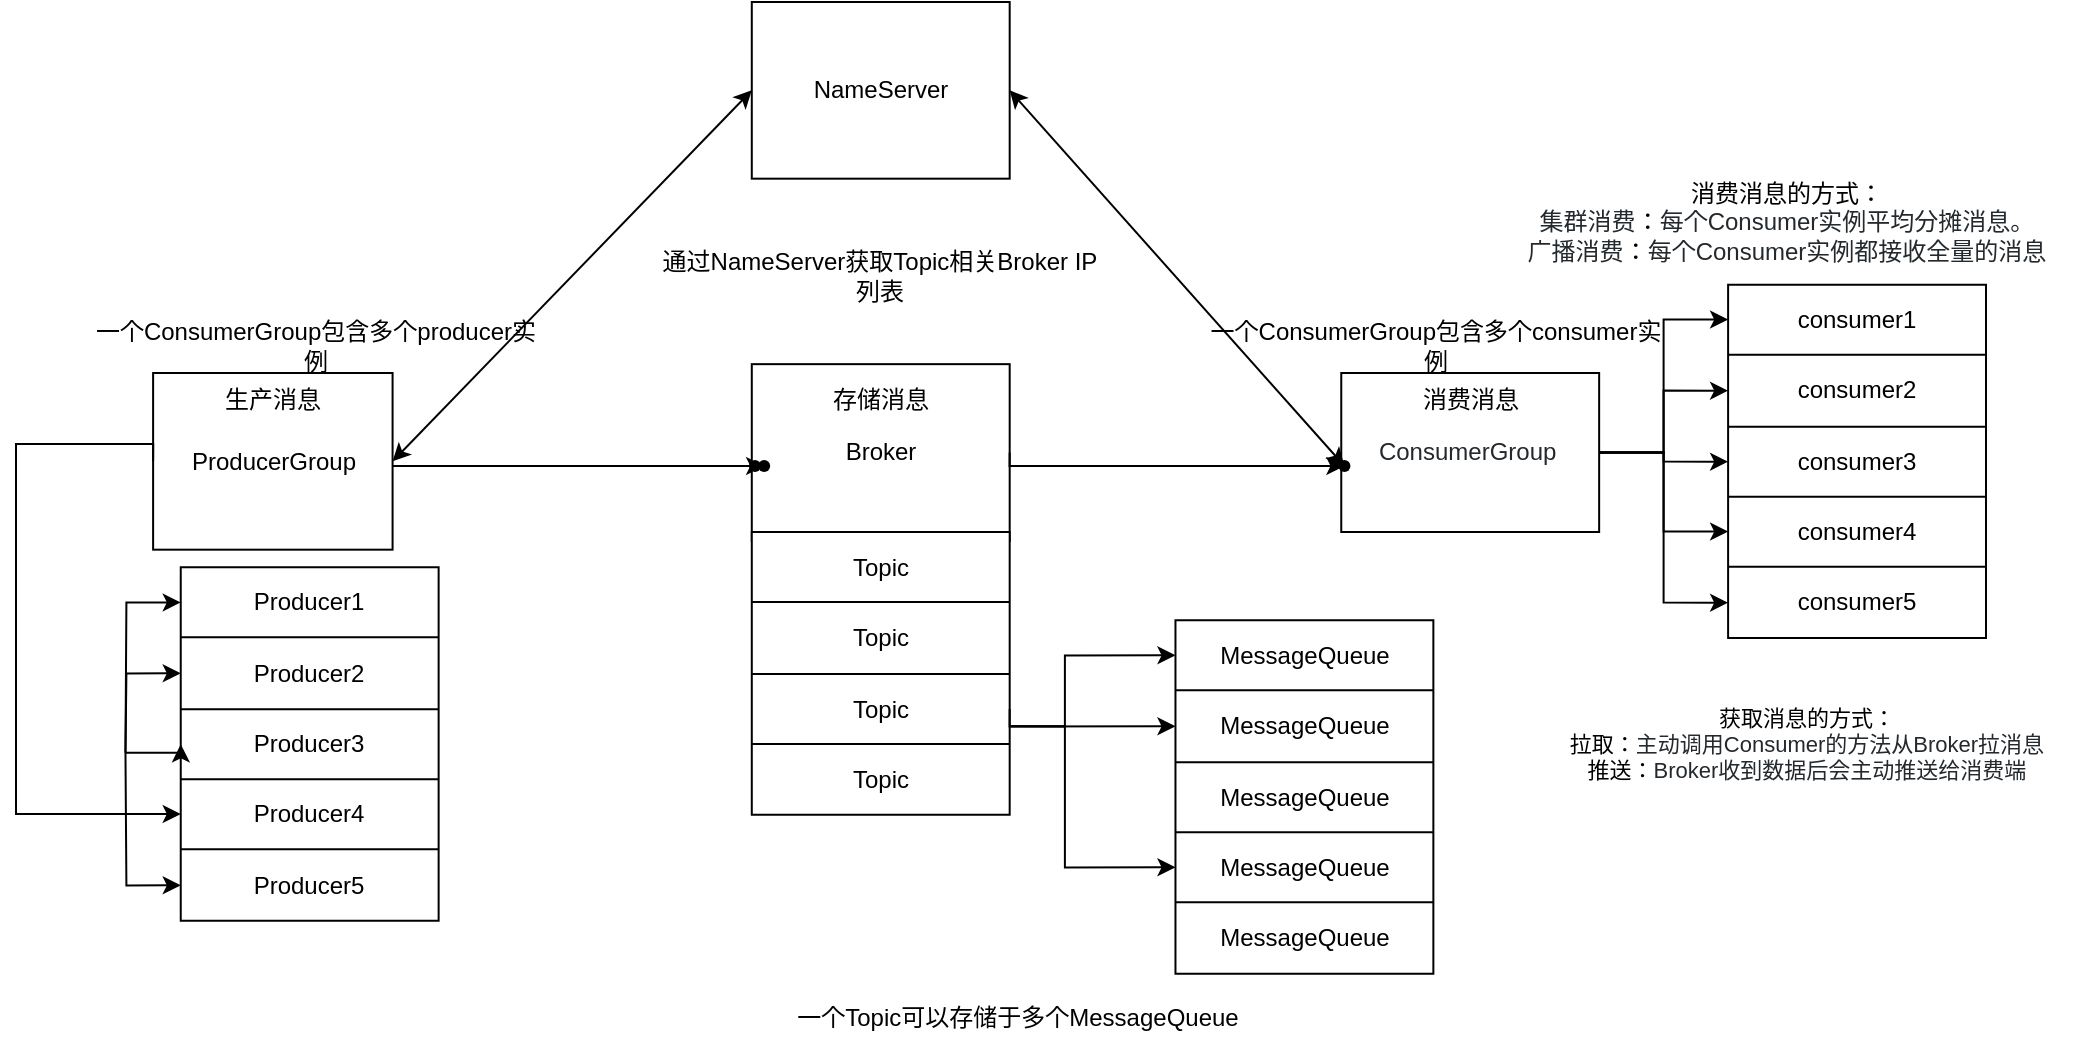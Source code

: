 <mxfile version="14.8.3" type="github">
  <diagram id="I4QX_Wi00SEaCnopN8A2" name="第 1 页">
    <mxGraphModel dx="1038" dy="492" grid="1" gridSize="10" guides="1" tooltips="1" connect="1" arrows="1" fold="1" page="1" pageScale="1" pageWidth="1200" pageHeight="1920" math="0" shadow="0">
      <root>
        <mxCell id="0" />
        <mxCell id="1" parent="0" />
        <mxCell id="4vib8y3hYMlXYEkq_KwY-170" value="" style="edgeStyle=orthogonalEdgeStyle;rounded=0;orthogonalLoop=1;jettySize=auto;html=1;fontSize=12;entryX=0.453;entryY=0.535;entryDx=0;entryDy=0;entryPerimeter=0;" edge="1" parent="1" source="4vib8y3hYMlXYEkq_KwY-1" target="4vib8y3hYMlXYEkq_KwY-169">
          <mxGeometry relative="1" as="geometry">
            <Array as="points">
              <mxPoint x="360" y="312" />
              <mxPoint x="360" y="312" />
            </Array>
          </mxGeometry>
        </mxCell>
        <mxCell id="4vib8y3hYMlXYEkq_KwY-1" value="ProducerGroup" style="rounded=0;whiteSpace=wrap;html=1;fontSize=12;" vertex="1" parent="1">
          <mxGeometry x="193.557" y="265.5" width="119.737" height="88.333" as="geometry" />
        </mxCell>
        <mxCell id="4vib8y3hYMlXYEkq_KwY-2" value="Broker" style="rounded=0;whiteSpace=wrap;html=1;fontSize=12;" vertex="1" parent="1">
          <mxGeometry x="492.895" y="261.08" width="128.947" height="88.333" as="geometry" />
        </mxCell>
        <mxCell id="4vib8y3hYMlXYEkq_KwY-3" value="&lt;span style=&quot;color: rgb(36, 41, 46); font-size: 12px; background-color: rgb(255, 255, 255);&quot;&gt;ConsumerGroup&amp;nbsp;&lt;/span&gt;" style="rounded=0;whiteSpace=wrap;html=1;fontSize=12;" vertex="1" parent="1">
          <mxGeometry x="787.632" y="265.5" width="128.947" height="79.5" as="geometry" />
        </mxCell>
        <mxCell id="4vib8y3hYMlXYEkq_KwY-4" value="" style="shape=table;html=1;whiteSpace=wrap;startSize=0;container=1;collapsible=0;childLayout=tableLayout;fontSize=12;" vertex="1" parent="1">
          <mxGeometry x="492.895" y="345.003" width="128.947" height="141.333" as="geometry" />
        </mxCell>
        <mxCell id="4vib8y3hYMlXYEkq_KwY-5" value="" style="shape=partialRectangle;html=1;whiteSpace=wrap;collapsible=0;dropTarget=0;pointerEvents=0;fillColor=none;top=0;left=0;bottom=0;right=0;points=[[0,0.5],[1,0.5]];portConstraint=eastwest;fontSize=12;" vertex="1" parent="4vib8y3hYMlXYEkq_KwY-4">
          <mxGeometry width="128.947" height="35" as="geometry" />
        </mxCell>
        <mxCell id="4vib8y3hYMlXYEkq_KwY-6" value="Topic" style="shape=partialRectangle;html=1;whiteSpace=wrap;connectable=0;fillColor=none;top=0;left=0;bottom=0;right=0;overflow=hidden;fontSize=12;" vertex="1" parent="4vib8y3hYMlXYEkq_KwY-5">
          <mxGeometry width="129" height="35" as="geometry" />
        </mxCell>
        <mxCell id="4vib8y3hYMlXYEkq_KwY-18" style="shape=partialRectangle;html=1;whiteSpace=wrap;collapsible=0;dropTarget=0;pointerEvents=0;fillColor=none;top=0;left=0;bottom=0;right=0;points=[[0,0.5],[1,0.5]];portConstraint=eastwest;fontSize=12;" vertex="1" parent="4vib8y3hYMlXYEkq_KwY-4">
          <mxGeometry y="35" width="128.947" height="36" as="geometry" />
        </mxCell>
        <mxCell id="4vib8y3hYMlXYEkq_KwY-19" value="&lt;span style=&quot;font-size: 12px;&quot;&gt;Topic&lt;/span&gt;" style="shape=partialRectangle;html=1;whiteSpace=wrap;connectable=0;fillColor=none;top=0;left=0;bottom=0;right=0;overflow=hidden;fontSize=12;" vertex="1" parent="4vib8y3hYMlXYEkq_KwY-18">
          <mxGeometry width="129" height="36" as="geometry" />
        </mxCell>
        <mxCell id="4vib8y3hYMlXYEkq_KwY-9" value="" style="shape=partialRectangle;html=1;whiteSpace=wrap;collapsible=0;dropTarget=0;pointerEvents=0;fillColor=none;top=0;left=0;bottom=0;right=0;points=[[0,0.5],[1,0.5]];portConstraint=eastwest;fontSize=12;" vertex="1" parent="4vib8y3hYMlXYEkq_KwY-4">
          <mxGeometry y="71" width="128.947" height="35" as="geometry" />
        </mxCell>
        <mxCell id="4vib8y3hYMlXYEkq_KwY-10" value="&lt;span style=&quot;font-size: 12px;&quot;&gt;Topic&lt;/span&gt;" style="shape=partialRectangle;html=1;whiteSpace=wrap;connectable=0;fillColor=none;top=0;left=0;bottom=0;right=0;overflow=hidden;fontSize=12;" vertex="1" parent="4vib8y3hYMlXYEkq_KwY-9">
          <mxGeometry width="129" height="35" as="geometry" />
        </mxCell>
        <mxCell id="4vib8y3hYMlXYEkq_KwY-13" value="" style="shape=partialRectangle;html=1;whiteSpace=wrap;collapsible=0;dropTarget=0;pointerEvents=0;fillColor=none;top=0;left=0;bottom=0;right=0;points=[[0,0.5],[1,0.5]];portConstraint=eastwest;fontSize=12;" vertex="1" parent="4vib8y3hYMlXYEkq_KwY-4">
          <mxGeometry y="106" width="128.947" height="35" as="geometry" />
        </mxCell>
        <mxCell id="4vib8y3hYMlXYEkq_KwY-14" value="&lt;span style=&quot;font-size: 12px;&quot;&gt;Topic&lt;/span&gt;" style="shape=partialRectangle;html=1;whiteSpace=wrap;connectable=0;fillColor=none;top=0;left=0;bottom=0;right=0;overflow=hidden;fontSize=12;" vertex="1" parent="4vib8y3hYMlXYEkq_KwY-13">
          <mxGeometry width="129" height="35" as="geometry" />
        </mxCell>
        <mxCell id="4vib8y3hYMlXYEkq_KwY-20" value="" style="shape=table;html=1;whiteSpace=wrap;startSize=0;container=1;collapsible=0;childLayout=tableLayout;fontSize=12;" vertex="1" parent="1">
          <mxGeometry x="704.737" y="389.167" width="128.947" height="176.667" as="geometry" />
        </mxCell>
        <mxCell id="4vib8y3hYMlXYEkq_KwY-21" value="" style="shape=partialRectangle;html=1;whiteSpace=wrap;collapsible=0;dropTarget=0;pointerEvents=0;fillColor=none;top=0;left=0;bottom=0;right=0;points=[[0,0.5],[1,0.5]];portConstraint=eastwest;fontSize=12;" vertex="1" parent="4vib8y3hYMlXYEkq_KwY-20">
          <mxGeometry width="128.947" height="35" as="geometry" />
        </mxCell>
        <mxCell id="4vib8y3hYMlXYEkq_KwY-22" value="MessageQueue" style="shape=partialRectangle;html=1;whiteSpace=wrap;connectable=0;fillColor=none;top=0;left=0;bottom=0;right=0;overflow=hidden;fontSize=12;" vertex="1" parent="4vib8y3hYMlXYEkq_KwY-21">
          <mxGeometry width="129" height="35" as="geometry" />
        </mxCell>
        <mxCell id="4vib8y3hYMlXYEkq_KwY-25" value="" style="shape=partialRectangle;html=1;whiteSpace=wrap;collapsible=0;dropTarget=0;pointerEvents=0;fillColor=none;top=0;left=0;bottom=0;right=0;points=[[0,0.5],[1,0.5]];portConstraint=eastwest;fontSize=12;" vertex="1" parent="4vib8y3hYMlXYEkq_KwY-20">
          <mxGeometry y="35" width="128.947" height="36" as="geometry" />
        </mxCell>
        <mxCell id="4vib8y3hYMlXYEkq_KwY-26" value="&lt;span style=&quot;font-size: 12px;&quot;&gt;MessageQueue&lt;/span&gt;" style="shape=partialRectangle;html=1;whiteSpace=wrap;connectable=0;fillColor=none;top=0;left=0;bottom=0;right=0;overflow=hidden;fontSize=12;" vertex="1" parent="4vib8y3hYMlXYEkq_KwY-25">
          <mxGeometry width="129" height="36" as="geometry" />
        </mxCell>
        <mxCell id="4vib8y3hYMlXYEkq_KwY-29" value="" style="shape=partialRectangle;html=1;whiteSpace=wrap;collapsible=0;dropTarget=0;pointerEvents=0;fillColor=none;top=0;left=0;bottom=0;right=0;points=[[0,0.5],[1,0.5]];portConstraint=eastwest;fontSize=12;" vertex="1" parent="4vib8y3hYMlXYEkq_KwY-20">
          <mxGeometry y="71" width="128.947" height="35" as="geometry" />
        </mxCell>
        <mxCell id="4vib8y3hYMlXYEkq_KwY-30" value="&lt;span style=&quot;font-size: 12px;&quot;&gt;MessageQueue&lt;/span&gt;" style="shape=partialRectangle;html=1;whiteSpace=wrap;connectable=0;fillColor=none;top=0;left=0;bottom=0;right=0;overflow=hidden;fontSize=12;" vertex="1" parent="4vib8y3hYMlXYEkq_KwY-29">
          <mxGeometry width="129" height="35" as="geometry" />
        </mxCell>
        <mxCell id="4vib8y3hYMlXYEkq_KwY-39" style="shape=partialRectangle;html=1;whiteSpace=wrap;collapsible=0;dropTarget=0;pointerEvents=0;fillColor=none;top=0;left=0;bottom=0;right=0;points=[[0,0.5],[1,0.5]];portConstraint=eastwest;fontSize=12;" vertex="1" parent="4vib8y3hYMlXYEkq_KwY-20">
          <mxGeometry y="106" width="128.947" height="35" as="geometry" />
        </mxCell>
        <mxCell id="4vib8y3hYMlXYEkq_KwY-40" value="&lt;span style=&quot;font-size: 12px;&quot;&gt;MessageQueue&lt;/span&gt;" style="shape=partialRectangle;html=1;whiteSpace=wrap;connectable=0;fillColor=none;top=0;left=0;bottom=0;right=0;overflow=hidden;fontSize=12;" vertex="1" parent="4vib8y3hYMlXYEkq_KwY-39">
          <mxGeometry width="129" height="35" as="geometry" />
        </mxCell>
        <mxCell id="4vib8y3hYMlXYEkq_KwY-41" style="shape=partialRectangle;html=1;whiteSpace=wrap;collapsible=0;dropTarget=0;pointerEvents=0;fillColor=none;top=0;left=0;bottom=0;right=0;points=[[0,0.5],[1,0.5]];portConstraint=eastwest;fontSize=12;" vertex="1" parent="4vib8y3hYMlXYEkq_KwY-20">
          <mxGeometry y="141" width="128.947" height="36" as="geometry" />
        </mxCell>
        <mxCell id="4vib8y3hYMlXYEkq_KwY-42" value="&lt;span style=&quot;font-size: 12px;&quot;&gt;MessageQueue&lt;/span&gt;" style="shape=partialRectangle;html=1;whiteSpace=wrap;connectable=0;fillColor=none;top=0;left=0;bottom=0;right=0;overflow=hidden;fontSize=12;" vertex="1" parent="4vib8y3hYMlXYEkq_KwY-41">
          <mxGeometry width="129" height="36" as="geometry" />
        </mxCell>
        <mxCell id="4vib8y3hYMlXYEkq_KwY-36" value="" style="edgeStyle=orthogonalEdgeStyle;rounded=0;orthogonalLoop=1;jettySize=auto;html=1;entryX=0;entryY=0.5;entryDx=0;entryDy=0;fontSize=12;" edge="1" parent="1" source="4vib8y3hYMlXYEkq_KwY-9" target="4vib8y3hYMlXYEkq_KwY-39">
          <mxGeometry x="60" y="80" as="geometry">
            <Array as="points">
              <mxPoint x="649.474" y="442.167" />
              <mxPoint x="649.474" y="512.833" />
            </Array>
          </mxGeometry>
        </mxCell>
        <mxCell id="4vib8y3hYMlXYEkq_KwY-37" value="" style="edgeStyle=orthogonalEdgeStyle;rounded=0;orthogonalLoop=1;jettySize=auto;html=1;exitX=1;exitY=0.5;exitDx=0;exitDy=0;entryX=0;entryY=0.5;entryDx=0;entryDy=0;fontSize=12;" edge="1" parent="1" source="4vib8y3hYMlXYEkq_KwY-9" target="4vib8y3hYMlXYEkq_KwY-25">
          <mxGeometry x="60" y="80" as="geometry">
            <mxPoint x="631.053" y="451" as="sourcePoint" />
            <mxPoint x="713.947" y="486.333" as="targetPoint" />
            <Array as="points">
              <mxPoint x="622" y="442" />
            </Array>
          </mxGeometry>
        </mxCell>
        <mxCell id="4vib8y3hYMlXYEkq_KwY-38" value="" style="edgeStyle=orthogonalEdgeStyle;rounded=0;orthogonalLoop=1;jettySize=auto;html=1;entryX=0;entryY=0.5;entryDx=0;entryDy=0;fontSize=12;" edge="1" parent="1" target="4vib8y3hYMlXYEkq_KwY-21">
          <mxGeometry x="60" y="80" as="geometry">
            <mxPoint x="621.842" y="442.167" as="sourcePoint" />
            <mxPoint x="713.947" y="451" as="targetPoint" />
            <Array as="points">
              <mxPoint x="649.474" y="442.167" />
              <mxPoint x="649.474" y="406.833" />
            </Array>
          </mxGeometry>
        </mxCell>
        <mxCell id="4vib8y3hYMlXYEkq_KwY-47" value="" style="shape=waypoint;size=6;pointerEvents=1;points=[];fillColor=#ffffff;resizable=0;rotatable=0;perimeter=centerPerimeter;snapToPoint=1;rounded=0;fontSize=12;" vertex="1" parent="1">
          <mxGeometry x="474.474" y="292" width="40" height="40" as="geometry" />
        </mxCell>
        <mxCell id="4vib8y3hYMlXYEkq_KwY-49" value="" style="shape=waypoint;size=6;pointerEvents=1;points=[];fillColor=#ffffff;resizable=0;rotatable=0;perimeter=centerPerimeter;snapToPoint=1;rounded=0;fontSize=12;" vertex="1" parent="1">
          <mxGeometry x="769.211" y="292" width="40" height="40" as="geometry" />
        </mxCell>
        <mxCell id="4vib8y3hYMlXYEkq_KwY-51" value="" style="shape=table;html=1;whiteSpace=wrap;startSize=0;container=1;collapsible=0;childLayout=tableLayout;fontSize=12;" vertex="1" parent="1">
          <mxGeometry x="981.053" y="221.333" width="128.947" height="176.667" as="geometry" />
        </mxCell>
        <mxCell id="4vib8y3hYMlXYEkq_KwY-52" value="" style="shape=partialRectangle;html=1;whiteSpace=wrap;collapsible=0;dropTarget=0;pointerEvents=0;fillColor=none;top=0;left=0;bottom=0;right=0;points=[[0,0.5],[1,0.5]];portConstraint=eastwest;fontSize=12;" vertex="1" parent="4vib8y3hYMlXYEkq_KwY-51">
          <mxGeometry width="128.947" height="35" as="geometry" />
        </mxCell>
        <mxCell id="4vib8y3hYMlXYEkq_KwY-53" value="consumer1" style="shape=partialRectangle;html=1;whiteSpace=wrap;connectable=0;fillColor=none;top=0;left=0;bottom=0;right=0;overflow=hidden;fontSize=12;" vertex="1" parent="4vib8y3hYMlXYEkq_KwY-52">
          <mxGeometry width="129" height="35" as="geometry" />
        </mxCell>
        <mxCell id="4vib8y3hYMlXYEkq_KwY-54" value="" style="shape=partialRectangle;html=1;whiteSpace=wrap;collapsible=0;dropTarget=0;pointerEvents=0;fillColor=none;top=0;left=0;bottom=0;right=0;points=[[0,0.5],[1,0.5]];portConstraint=eastwest;fontSize=12;" vertex="1" parent="4vib8y3hYMlXYEkq_KwY-51">
          <mxGeometry y="35" width="128.947" height="36" as="geometry" />
        </mxCell>
        <mxCell id="4vib8y3hYMlXYEkq_KwY-55" value="consumer2" style="shape=partialRectangle;html=1;whiteSpace=wrap;connectable=0;fillColor=none;top=0;left=0;bottom=0;right=0;overflow=hidden;fontSize=12;" vertex="1" parent="4vib8y3hYMlXYEkq_KwY-54">
          <mxGeometry width="129" height="36" as="geometry" />
        </mxCell>
        <mxCell id="4vib8y3hYMlXYEkq_KwY-56" value="" style="shape=partialRectangle;html=1;whiteSpace=wrap;collapsible=0;dropTarget=0;pointerEvents=0;fillColor=none;top=0;left=0;bottom=0;right=0;points=[[0,0.5],[1,0.5]];portConstraint=eastwest;fontSize=12;" vertex="1" parent="4vib8y3hYMlXYEkq_KwY-51">
          <mxGeometry y="71" width="128.947" height="35" as="geometry" />
        </mxCell>
        <mxCell id="4vib8y3hYMlXYEkq_KwY-57" value="consumer3" style="shape=partialRectangle;html=1;whiteSpace=wrap;connectable=0;fillColor=none;top=0;left=0;bottom=0;right=0;overflow=hidden;fontSize=12;" vertex="1" parent="4vib8y3hYMlXYEkq_KwY-56">
          <mxGeometry width="129" height="35" as="geometry" />
        </mxCell>
        <mxCell id="4vib8y3hYMlXYEkq_KwY-58" style="shape=partialRectangle;html=1;whiteSpace=wrap;collapsible=0;dropTarget=0;pointerEvents=0;fillColor=none;top=0;left=0;bottom=0;right=0;points=[[0,0.5],[1,0.5]];portConstraint=eastwest;fontSize=12;" vertex="1" parent="4vib8y3hYMlXYEkq_KwY-51">
          <mxGeometry y="106" width="128.947" height="35" as="geometry" />
        </mxCell>
        <mxCell id="4vib8y3hYMlXYEkq_KwY-59" value="consumer4" style="shape=partialRectangle;html=1;whiteSpace=wrap;connectable=0;fillColor=none;top=0;left=0;bottom=0;right=0;overflow=hidden;fontSize=12;" vertex="1" parent="4vib8y3hYMlXYEkq_KwY-58">
          <mxGeometry width="129" height="35" as="geometry" />
        </mxCell>
        <mxCell id="4vib8y3hYMlXYEkq_KwY-60" style="shape=partialRectangle;html=1;whiteSpace=wrap;collapsible=0;dropTarget=0;pointerEvents=0;fillColor=none;top=0;left=0;bottom=0;right=0;points=[[0,0.5],[1,0.5]];portConstraint=eastwest;fontSize=12;" vertex="1" parent="4vib8y3hYMlXYEkq_KwY-51">
          <mxGeometry y="141" width="128.947" height="36" as="geometry" />
        </mxCell>
        <mxCell id="4vib8y3hYMlXYEkq_KwY-61" value="consumer5" style="shape=partialRectangle;html=1;whiteSpace=wrap;connectable=0;fillColor=none;top=0;left=0;bottom=0;right=0;overflow=hidden;fontSize=12;" vertex="1" parent="4vib8y3hYMlXYEkq_KwY-60">
          <mxGeometry width="129" height="36" as="geometry" />
        </mxCell>
        <mxCell id="4vib8y3hYMlXYEkq_KwY-66" value="" style="edgeStyle=orthogonalEdgeStyle;rounded=0;orthogonalLoop=1;jettySize=auto;html=1;exitX=1;exitY=0.5;exitDx=0;exitDy=0;fontSize=12;" edge="1" parent="1" source="4vib8y3hYMlXYEkq_KwY-3" target="4vib8y3hYMlXYEkq_KwY-52">
          <mxGeometry x="60" y="80" as="geometry">
            <mxPoint x="925.789" y="314.083" as="sourcePoint" />
            <mxPoint x="990.263" y="353.833" as="targetPoint" />
          </mxGeometry>
        </mxCell>
        <mxCell id="4vib8y3hYMlXYEkq_KwY-67" value="" style="edgeStyle=orthogonalEdgeStyle;rounded=0;orthogonalLoop=1;jettySize=auto;html=1;exitX=1;exitY=0.5;exitDx=0;exitDy=0;entryX=0;entryY=0.5;entryDx=0;entryDy=0;fontSize=12;" edge="1" parent="1" source="4vib8y3hYMlXYEkq_KwY-3" target="4vib8y3hYMlXYEkq_KwY-54">
          <mxGeometry x="60" y="80" as="geometry">
            <mxPoint x="925.789" y="314.083" as="sourcePoint" />
            <mxPoint x="990.263" y="247.833" as="targetPoint" />
          </mxGeometry>
        </mxCell>
        <mxCell id="4vib8y3hYMlXYEkq_KwY-68" value="" style="edgeStyle=orthogonalEdgeStyle;rounded=0;orthogonalLoop=1;jettySize=auto;html=1;exitX=1;exitY=0.5;exitDx=0;exitDy=0;entryX=0;entryY=0.5;entryDx=0;entryDy=0;fontSize=12;" edge="1" parent="1" source="4vib8y3hYMlXYEkq_KwY-3" target="4vib8y3hYMlXYEkq_KwY-56">
          <mxGeometry x="60" y="80" as="geometry">
            <mxPoint x="925.789" y="314.083" as="sourcePoint" />
            <mxPoint x="990.263" y="283.167" as="targetPoint" />
          </mxGeometry>
        </mxCell>
        <mxCell id="4vib8y3hYMlXYEkq_KwY-69" value="" style="edgeStyle=orthogonalEdgeStyle;rounded=0;orthogonalLoop=1;jettySize=auto;html=1;exitX=1;exitY=0.5;exitDx=0;exitDy=0;entryX=0;entryY=0.5;entryDx=0;entryDy=0;entryPerimeter=0;fontSize=12;" edge="1" parent="1" source="4vib8y3hYMlXYEkq_KwY-3" target="4vib8y3hYMlXYEkq_KwY-60">
          <mxGeometry x="60" y="80" as="geometry">
            <mxPoint x="935" y="322.917" as="sourcePoint" />
            <mxPoint x="999.474" y="292" as="targetPoint" />
          </mxGeometry>
        </mxCell>
        <mxCell id="4vib8y3hYMlXYEkq_KwY-72" value="一个ConsumerGroup包含多个consumer实例" style="text;html=1;strokeColor=none;fillColor=none;align=center;verticalAlign=middle;whiteSpace=wrap;rounded=0;fontSize=12;" vertex="1" parent="1">
          <mxGeometry x="719.996" y="229.997" width="230.263" height="44.167" as="geometry" />
        </mxCell>
        <mxCell id="4vib8y3hYMlXYEkq_KwY-73" value="一个Topic可以存储于多个MessageQueue" style="text;html=1;strokeColor=none;fillColor=none;align=center;verticalAlign=middle;whiteSpace=wrap;rounded=0;fontSize=12;" vertex="1" parent="1">
          <mxGeometry x="511.316" y="565.833" width="230.263" height="44.167" as="geometry" />
        </mxCell>
        <mxCell id="4vib8y3hYMlXYEkq_KwY-74" value="生产消息" style="text;html=1;strokeColor=none;fillColor=none;align=center;verticalAlign=middle;whiteSpace=wrap;rounded=0;fontSize=12;" vertex="1" parent="1">
          <mxGeometry x="182.039" y="256.667" width="142.763" height="44.167" as="geometry" />
        </mxCell>
        <mxCell id="4vib8y3hYMlXYEkq_KwY-75" value="存储消息" style="text;html=1;strokeColor=none;fillColor=none;align=center;verticalAlign=middle;whiteSpace=wrap;rounded=0;fontSize=12;" vertex="1" parent="1">
          <mxGeometry x="485.987" y="256.667" width="142.763" height="44.167" as="geometry" />
        </mxCell>
        <mxCell id="4vib8y3hYMlXYEkq_KwY-76" value="消费消息" style="text;html=1;strokeColor=none;fillColor=none;align=center;verticalAlign=middle;whiteSpace=wrap;rounded=0;fontSize=12;" vertex="1" parent="1">
          <mxGeometry x="780.724" y="256.667" width="142.763" height="44.167" as="geometry" />
        </mxCell>
        <mxCell id="4vib8y3hYMlXYEkq_KwY-77" value="&lt;h2 style=&quot;box-sizing: border-box; margin-bottom: 16px; margin-top: 24px; font-weight: 600; font-size: 12px; line-height: 1.25; border-bottom: 1px solid; padding-bottom: 0.3em; color: rgb(36, 41, 46); font-style: normal; letter-spacing: normal; text-indent: 0px; text-transform: none; word-spacing: 0px; background-color: rgb(255, 255, 255);&quot;&gt;&lt;br style=&quot;font-size: 12px;&quot;&gt;&lt;/h2&gt;" style="text;whiteSpace=wrap;html=1;fontSize=12;" vertex="1" parent="1">
          <mxGeometry x="350.132" y="88.833" width="128.947" height="70.667" as="geometry" />
        </mxCell>
        <mxCell id="4vib8y3hYMlXYEkq_KwY-78" value="NameServer" style="rounded=0;whiteSpace=wrap;html=1;fontSize=12;" vertex="1" parent="1">
          <mxGeometry x="492.895" y="80" width="128.947" height="88.333" as="geometry" />
        </mxCell>
        <mxCell id="4vib8y3hYMlXYEkq_KwY-79" value="" style="endArrow=classic;startArrow=classic;html=1;exitX=1;exitY=0.5;exitDx=0;exitDy=0;entryX=0;entryY=0.5;entryDx=0;entryDy=0;fontSize=12;" edge="1" parent="1" source="4vib8y3hYMlXYEkq_KwY-1" target="4vib8y3hYMlXYEkq_KwY-78">
          <mxGeometry x="60" y="80" width="50" height="50" as="geometry">
            <mxPoint x="649.474" y="247.833" as="sourcePoint" />
            <mxPoint x="695.526" y="203.667" as="targetPoint" />
          </mxGeometry>
        </mxCell>
        <mxCell id="4vib8y3hYMlXYEkq_KwY-80" value="" style="endArrow=classic;startArrow=classic;html=1;exitX=0.47;exitY=0.455;exitDx=0;exitDy=0;exitPerimeter=0;fontSize=12;" edge="1" parent="1" source="4vib8y3hYMlXYEkq_KwY-49">
          <mxGeometry x="60" y="80" width="50" height="50" as="geometry">
            <mxPoint x="317.895" y="318.5" as="sourcePoint" />
            <mxPoint x="621.842" y="124.167" as="targetPoint" />
          </mxGeometry>
        </mxCell>
        <mxCell id="4vib8y3hYMlXYEkq_KwY-81" value="通过NameServer获取Topic相关Broker IP列表" style="text;html=1;strokeColor=none;fillColor=none;align=center;verticalAlign=middle;whiteSpace=wrap;rounded=0;fontSize=12;" vertex="1" parent="1">
          <mxGeometry x="442.237" y="194.833" width="230.263" height="44.167" as="geometry" />
        </mxCell>
        <mxCell id="4vib8y3hYMlXYEkq_KwY-148" value="" style="shape=table;html=1;whiteSpace=wrap;startSize=0;container=1;collapsible=0;childLayout=tableLayout;direction=east;fontSize=12;" vertex="1" parent="1">
          <mxGeometry x="207.368" y="362.667" width="128.947" height="176.667" as="geometry" />
        </mxCell>
        <mxCell id="4vib8y3hYMlXYEkq_KwY-149" value="" style="shape=partialRectangle;html=1;whiteSpace=wrap;collapsible=0;dropTarget=0;pointerEvents=0;fillColor=none;top=0;left=0;bottom=0;right=0;points=[[0,0.5],[1,0.5]];portConstraint=eastwest;fontSize=12;" vertex="1" parent="4vib8y3hYMlXYEkq_KwY-148">
          <mxGeometry width="128.947" height="35" as="geometry" />
        </mxCell>
        <mxCell id="4vib8y3hYMlXYEkq_KwY-150" value="Producer1" style="shape=partialRectangle;html=1;whiteSpace=wrap;connectable=0;fillColor=none;top=0;left=0;bottom=0;right=0;overflow=hidden;fontSize=12;" vertex="1" parent="4vib8y3hYMlXYEkq_KwY-149">
          <mxGeometry width="129" height="35" as="geometry" />
        </mxCell>
        <mxCell id="4vib8y3hYMlXYEkq_KwY-151" value="" style="shape=partialRectangle;html=1;whiteSpace=wrap;collapsible=0;dropTarget=0;pointerEvents=0;fillColor=none;top=0;left=0;bottom=0;right=0;points=[[0,0.5],[1,0.5]];portConstraint=eastwest;fontSize=12;" vertex="1" parent="4vib8y3hYMlXYEkq_KwY-148">
          <mxGeometry y="35" width="128.947" height="36" as="geometry" />
        </mxCell>
        <mxCell id="4vib8y3hYMlXYEkq_KwY-152" value="Producer2" style="shape=partialRectangle;html=1;whiteSpace=wrap;connectable=0;fillColor=none;top=0;left=0;bottom=0;right=0;overflow=hidden;fontSize=12;" vertex="1" parent="4vib8y3hYMlXYEkq_KwY-151">
          <mxGeometry width="129" height="36" as="geometry" />
        </mxCell>
        <mxCell id="4vib8y3hYMlXYEkq_KwY-153" value="" style="shape=partialRectangle;html=1;whiteSpace=wrap;collapsible=0;dropTarget=0;pointerEvents=0;fillColor=none;top=0;left=0;bottom=0;right=0;points=[[0,0.5],[1,0.5]];portConstraint=eastwest;fontSize=12;" vertex="1" parent="4vib8y3hYMlXYEkq_KwY-148">
          <mxGeometry y="71" width="128.947" height="35" as="geometry" />
        </mxCell>
        <mxCell id="4vib8y3hYMlXYEkq_KwY-154" value="Producer3" style="shape=partialRectangle;html=1;whiteSpace=wrap;connectable=0;fillColor=none;top=0;left=0;bottom=0;right=0;overflow=hidden;fontSize=12;" vertex="1" parent="4vib8y3hYMlXYEkq_KwY-153">
          <mxGeometry width="129" height="35" as="geometry" />
        </mxCell>
        <mxCell id="4vib8y3hYMlXYEkq_KwY-155" style="shape=partialRectangle;html=1;whiteSpace=wrap;collapsible=0;dropTarget=0;pointerEvents=0;fillColor=none;top=0;left=0;bottom=0;right=0;points=[[0,0.5],[1,0.5]];portConstraint=eastwest;fontSize=12;" vertex="1" parent="4vib8y3hYMlXYEkq_KwY-148">
          <mxGeometry y="106" width="128.947" height="35" as="geometry" />
        </mxCell>
        <mxCell id="4vib8y3hYMlXYEkq_KwY-156" value="Producer4" style="shape=partialRectangle;html=1;whiteSpace=wrap;connectable=0;fillColor=none;top=0;left=0;bottom=0;right=0;overflow=hidden;fontSize=12;" vertex="1" parent="4vib8y3hYMlXYEkq_KwY-155">
          <mxGeometry width="129" height="35" as="geometry" />
        </mxCell>
        <mxCell id="4vib8y3hYMlXYEkq_KwY-157" style="shape=partialRectangle;html=1;whiteSpace=wrap;collapsible=0;dropTarget=0;pointerEvents=0;fillColor=none;top=0;left=0;bottom=0;right=0;points=[[0,0.5],[1,0.5]];portConstraint=eastwest;fontSize=12;" vertex="1" parent="4vib8y3hYMlXYEkq_KwY-148">
          <mxGeometry y="141" width="128.947" height="36" as="geometry" />
        </mxCell>
        <mxCell id="4vib8y3hYMlXYEkq_KwY-158" value="Producer5" style="shape=partialRectangle;html=1;whiteSpace=wrap;connectable=0;fillColor=none;top=0;left=0;bottom=0;right=0;overflow=hidden;fontSize=12;" vertex="1" parent="4vib8y3hYMlXYEkq_KwY-157">
          <mxGeometry width="129" height="36" as="geometry" />
        </mxCell>
        <mxCell id="4vib8y3hYMlXYEkq_KwY-159" value="" style="edgeStyle=orthogonalEdgeStyle;rounded=0;orthogonalLoop=1;jettySize=auto;html=1;exitX=1;exitY=0.5;exitDx=0;exitDy=0;fontSize=12;" edge="1" parent="1" target="4vib8y3hYMlXYEkq_KwY-149">
          <mxGeometry x="60" y="80" as="geometry">
            <mxPoint x="179.737" y="455.417" as="sourcePoint" />
            <mxPoint x="276.447" y="481.917" as="targetPoint" />
          </mxGeometry>
        </mxCell>
        <mxCell id="4vib8y3hYMlXYEkq_KwY-160" value="" style="edgeStyle=orthogonalEdgeStyle;rounded=0;orthogonalLoop=1;jettySize=auto;html=1;exitX=1;exitY=0.5;exitDx=0;exitDy=0;entryX=0;entryY=0.5;entryDx=0;entryDy=0;fontSize=12;" edge="1" parent="1" target="4vib8y3hYMlXYEkq_KwY-151">
          <mxGeometry x="60" y="80" as="geometry">
            <mxPoint x="179.737" y="455.417" as="sourcePoint" />
            <mxPoint x="276.447" y="375.917" as="targetPoint" />
          </mxGeometry>
        </mxCell>
        <mxCell id="4vib8y3hYMlXYEkq_KwY-161" value="" style="edgeStyle=orthogonalEdgeStyle;rounded=0;orthogonalLoop=1;jettySize=auto;html=1;exitX=1;exitY=0.5;exitDx=0;exitDy=0;entryX=0;entryY=0.5;entryDx=0;entryDy=0;fontSize=12;" edge="1" parent="1" target="4vib8y3hYMlXYEkq_KwY-153">
          <mxGeometry x="60" y="80" as="geometry">
            <mxPoint x="179.737" y="455.417" as="sourcePoint" />
            <mxPoint x="276.447" y="411.25" as="targetPoint" />
          </mxGeometry>
        </mxCell>
        <mxCell id="4vib8y3hYMlXYEkq_KwY-162" value="" style="edgeStyle=orthogonalEdgeStyle;rounded=0;orthogonalLoop=1;jettySize=auto;html=1;exitX=1;exitY=0.5;exitDx=0;exitDy=0;entryX=0;entryY=0.5;entryDx=0;entryDy=0;entryPerimeter=0;fontSize=12;" edge="1" parent="1" target="4vib8y3hYMlXYEkq_KwY-157">
          <mxGeometry x="60" y="80" as="geometry">
            <mxPoint x="179.737" y="455.417" as="sourcePoint" />
            <mxPoint x="285.658" y="420.083" as="targetPoint" />
          </mxGeometry>
        </mxCell>
        <mxCell id="4vib8y3hYMlXYEkq_KwY-146" value="" style="edgeStyle=orthogonalEdgeStyle;rounded=0;orthogonalLoop=1;jettySize=auto;html=1;exitX=0;exitY=0.5;exitDx=0;exitDy=0;fontSize=12;" edge="1" parent="1" source="4vib8y3hYMlXYEkq_KwY-1" target="4vib8y3hYMlXYEkq_KwY-155">
          <mxGeometry x="60" y="80" as="geometry">
            <Array as="points">
              <mxPoint x="125" y="301" />
              <mxPoint x="125" y="486" />
            </Array>
          </mxGeometry>
        </mxCell>
        <mxCell id="4vib8y3hYMlXYEkq_KwY-164" value="一个ConsumerGroup包含多个producer实例" style="text;html=1;strokeColor=none;fillColor=none;align=center;verticalAlign=middle;whiteSpace=wrap;rounded=0;fontSize=12;" vertex="1" parent="1">
          <mxGeometry x="160" y="229.993" width="230.263" height="44.167" as="geometry" />
        </mxCell>
        <mxCell id="4vib8y3hYMlXYEkq_KwY-165" value="&lt;font style=&quot;font-size: 11px&quot;&gt;获取消息的方式：&lt;br style=&quot;font-size: 11px&quot;&gt;拉取：&lt;span style=&quot;color: rgb(36 , 41 , 46) ; font-size: 11px ; background-color: rgb(255 , 255 , 255)&quot;&gt;主动调用Consumer的方法从Broker拉消息&lt;/span&gt;&lt;br style=&quot;font-size: 11px&quot;&gt;推送：&lt;span style=&quot;color: rgb(36 , 41 , 46) ; background-color: rgb(255 , 255 , 255) ; font-size: 11px&quot;&gt;Broker收到数据后会主动推送给消费端&lt;/span&gt;&lt;/font&gt;" style="text;html=1;strokeColor=none;fillColor=none;align=center;verticalAlign=middle;whiteSpace=wrap;rounded=0;fontSize=11;" vertex="1" parent="1">
          <mxGeometry x="880" y="428.91" width="280.66" height="44.17" as="geometry" />
        </mxCell>
        <mxCell id="4vib8y3hYMlXYEkq_KwY-50" value="" style="edgeStyle=orthogonalEdgeStyle;rounded=0;orthogonalLoop=1;jettySize=auto;html=1;fontSize=12;exitX=1;exitY=0.5;exitDx=0;exitDy=0;" edge="1" parent="1" source="4vib8y3hYMlXYEkq_KwY-2" target="4vib8y3hYMlXYEkq_KwY-49">
          <mxGeometry x="60" y="80" as="geometry">
            <Array as="points">
              <mxPoint x="622" y="312" />
            </Array>
          </mxGeometry>
        </mxCell>
        <mxCell id="4vib8y3hYMlXYEkq_KwY-65" value="" style="edgeStyle=orthogonalEdgeStyle;rounded=0;orthogonalLoop=1;jettySize=auto;html=1;fontSize=12;" edge="1" parent="1" source="4vib8y3hYMlXYEkq_KwY-3" target="4vib8y3hYMlXYEkq_KwY-58">
          <mxGeometry x="60" y="80" as="geometry" />
        </mxCell>
        <mxCell id="4vib8y3hYMlXYEkq_KwY-169" value="" style="shape=waypoint;size=6;pointerEvents=1;points=[];fillColor=#ffffff;resizable=0;rotatable=0;perimeter=centerPerimeter;snapToPoint=1;rounded=0;" vertex="1" parent="1">
          <mxGeometry x="479.083" y="291.997" width="40" height="40" as="geometry" />
        </mxCell>
        <mxCell id="4vib8y3hYMlXYEkq_KwY-171" value="&lt;font style=&quot;font-size: 12px;&quot;&gt;消费消息的方式：&lt;br style=&quot;font-size: 12px;&quot;&gt;&lt;span style=&quot;color: rgb(36, 41, 46); font-size: 12px; background-color: rgb(255, 255, 255);&quot;&gt;集群消费&lt;/span&gt;：&lt;span style=&quot;color: rgb(36, 41, 46); font-size: 12px; background-color: rgb(255, 255, 255);&quot;&gt;每个Consumer实例平均分摊消息。&lt;/span&gt;&lt;br style=&quot;font-size: 12px;&quot;&gt;&lt;span style=&quot;color: rgb(36, 41, 46); font-size: 12px; background-color: rgb(255, 255, 255);&quot;&gt;广播消费&lt;/span&gt;：&lt;/font&gt;&lt;span style=&quot;color: rgb(36, 41, 46); font-size: 12px; background-color: rgb(255, 255, 255);&quot;&gt;每个Consumer实例都接收全量的消息&lt;/span&gt;" style="text;html=1;strokeColor=none;fillColor=none;align=center;verticalAlign=middle;whiteSpace=wrap;rounded=0;fontSize=12;" vertex="1" parent="1">
          <mxGeometry x="870" y="168.33" width="280.66" height="44.17" as="geometry" />
        </mxCell>
      </root>
    </mxGraphModel>
  </diagram>
</mxfile>
